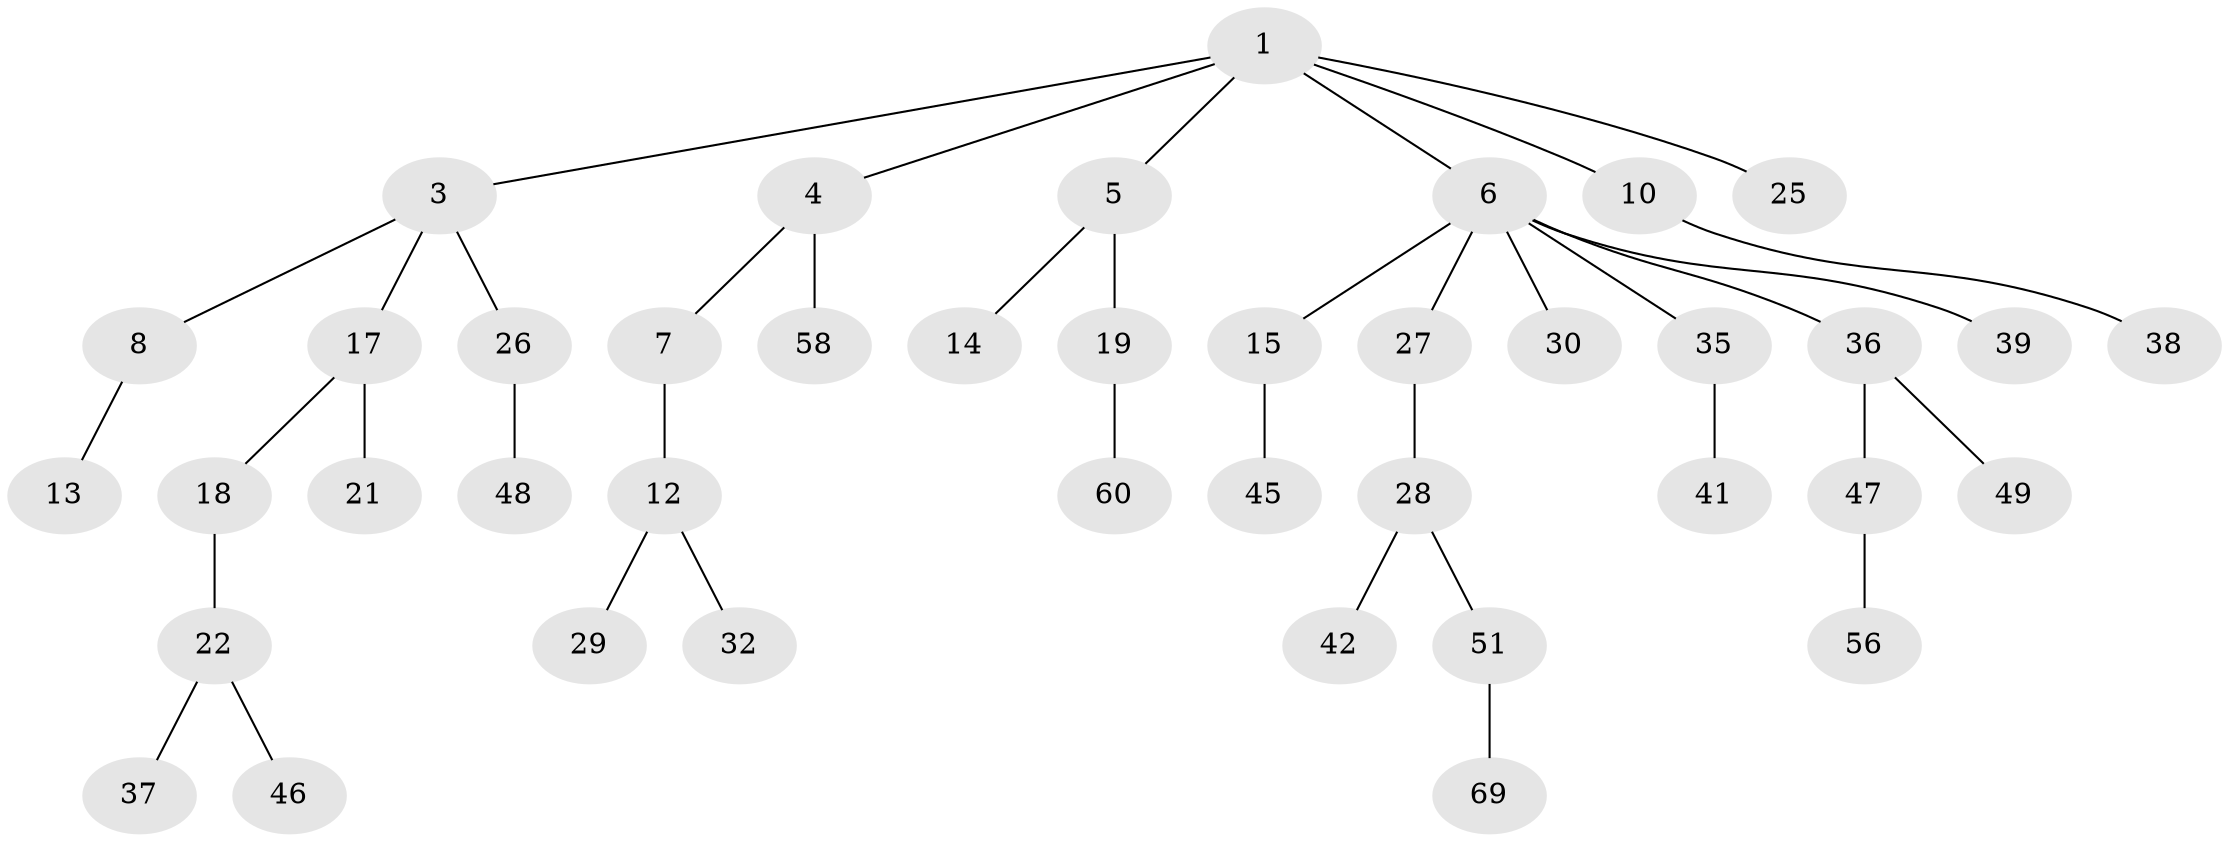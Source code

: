 // original degree distribution, {3: 0.15942028985507245, 5: 0.028985507246376812, 4: 0.08695652173913043, 2: 0.2753623188405797, 1: 0.4492753623188406}
// Generated by graph-tools (version 1.1) at 2025/19/03/04/25 18:19:12]
// undirected, 41 vertices, 40 edges
graph export_dot {
graph [start="1"]
  node [color=gray90,style=filled];
  1 [super="+2"];
  3;
  4;
  5 [super="+62"];
  6 [super="+9+16"];
  7;
  8;
  10 [super="+31"];
  12 [super="+23"];
  13 [super="+53+33"];
  14;
  15;
  17;
  18;
  19;
  21 [super="+65"];
  22;
  25;
  26;
  27;
  28 [super="+67"];
  29;
  30 [super="+61"];
  32;
  35 [super="+43"];
  36 [super="+44"];
  37 [super="+66"];
  38;
  39 [super="+63"];
  41;
  42;
  45 [super="+50"];
  46;
  47;
  48 [super="+55"];
  49;
  51;
  56;
  58;
  60;
  69;
  1 -- 4;
  1 -- 10;
  1 -- 3;
  1 -- 5;
  1 -- 6;
  1 -- 25;
  3 -- 8;
  3 -- 17;
  3 -- 26;
  4 -- 7;
  4 -- 58;
  5 -- 14;
  5 -- 19;
  6 -- 35;
  6 -- 36;
  6 -- 39;
  6 -- 27;
  6 -- 30;
  6 -- 15;
  7 -- 12;
  8 -- 13;
  10 -- 38;
  12 -- 32;
  12 -- 29;
  15 -- 45;
  17 -- 18;
  17 -- 21;
  18 -- 22;
  19 -- 60;
  22 -- 37;
  22 -- 46;
  26 -- 48;
  27 -- 28;
  28 -- 42;
  28 -- 51;
  35 -- 41;
  36 -- 47;
  36 -- 49;
  47 -- 56;
  51 -- 69;
}
